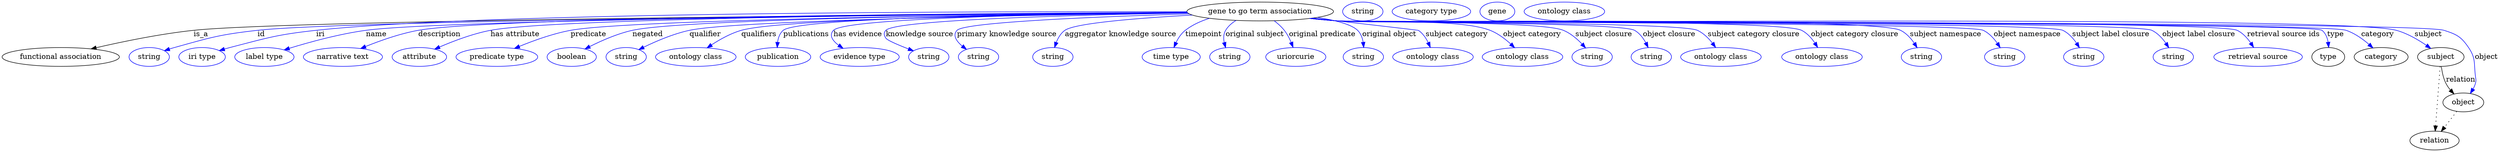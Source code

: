 digraph {
	graph [bb="0,0,4763.8,283"];
	node [label="\N"];
	"gene to go term association"	[height=0.5,
		label="gene to go term association",
		pos="2399.8,265",
		width=3.8816];
	"functional association"	[height=0.5,
		pos="111.79,178",
		width=3.1053];
	"gene to go term association" -> "functional association"	[label=is_a,
		lp="378.79,221.5",
		pos="e,169.62,193.48 2260.8,263.04 1832.7,259.89 551.62,248.91 364.79,229 301.35,222.24 230.14,207.51 179.47,195.78"];
	id	[color=blue,
		height=0.5,
		label=string,
		pos="279.79,178",
		width=1.0652];
	"gene to go term association" -> id	[color=blue,
		label=id,
		lp="493.79,221.5",
		pos="e,308.78,189.98 2260.8,262.95 1850.4,259.66 661.13,248.51 486.79,229 415.07,220.97 397.3,215.43 327.79,196 324.68,195.13 321.49,\
194.17 318.29,193.15",
		style=solid];
	iri	[color=blue,
		height=0.5,
		label="iri type",
		pos="380.79,178",
		width=1.2277];
	"gene to go term association" -> iri	[color=blue,
		label=iri,
		lp="605.79,221.5",
		pos="e,413.7,190.19 2260.1,264.52 1895.1,265.36 919.05,264.15 597.79,229 523.88,220.91 505.75,214.72 433.79,196 430.41,195.12 426.94,\
194.15 423.45,193.14",
		style=solid];
	name	[color=blue,
		height=0.5,
		label="label type",
		pos="499.79,178",
		width=1.5707];
	"gene to go term association" -> name	[color=blue,
		label=name,
		lp="712.79,221.5",
		pos="e,537.35,191.52 2260.8,263.01 1881.3,260.04 845.8,250.09 692.79,229 642.27,222.04 585.97,206.53 547.28,194.61",
		style=solid];
	description	[color=blue,
		height=0.5,
		label="narrative text",
		pos="649.79,178",
		width=2.0943];
	"gene to go term association" -> description	[color=blue,
		label=description,
		lp="833.29,221.5",
		pos="e,683.36,194.12 2260.3,263.47 1896.1,261.72 934.77,254.7 792.79,229 758.18,222.74 720.71,209.37 692.81,198.03",
		style=solid];
	"has attribute"	[color=blue,
		height=0.5,
		label=attribute,
		pos="794.79,178",
		width=1.4443];
	"gene to go term association" -> "has attribute"	[color=blue,
		label="has attribute",
		lp="977.79,221.5",
		pos="e,823.97,192.92 2260.6,263.28 1919.2,261.14 1058.9,253.38 930.79,229 896.79,222.53 860.04,208.57 833.33,197.04",
		style=solid];
	predicate	[color=blue,
		height=0.5,
		label="predicate type",
		pos="942.79,178",
		width=2.1665];
	"gene to go term association" -> predicate	[color=blue,
		label=predicate,
		lp="1117.8,221.5",
		pos="e,976.44,194.32 2261.1,262.77 1946.4,259.63 1196.9,250.02 1083.8,229 1049.9,222.7 1013.2,209.47 985.74,198.21",
		style=solid];
	negated	[color=blue,
		height=0.5,
		label=boolean,
		pos="1085.8,178",
		width=1.2999];
	"gene to go term association" -> negated	[color=blue,
		label=negated,
		lp="1229.8,221.5",
		pos="e,1110.9,193.24 2260.8,262.9 1967,260.16 1301.7,251.52 1200.8,229 1172.3,222.65 1142.2,209.27 1119.9,197.94",
		style=solid];
	qualifier	[color=blue,
		height=0.5,
		label=string,
		pos="1188.8,178",
		width=1.0652];
	"gene to go term association" -> qualifier	[color=blue,
		label=qualifier,
		lp="1339.8,221.5",
		pos="e,1213,192.05 2261.4,262.33 1988.6,258.62 1400.3,248.48 1309.8,229 1278.9,222.36 1245.9,208.21 1222.2,196.65",
		style=solid];
	qualifiers	[color=blue,
		height=0.5,
		label="ontology class",
		pos="1321.8,178",
		width=2.1304];
	"gene to go term association" -> qualifiers	[color=blue,
		label=qualifiers,
		lp="1442.3,221.5",
		pos="e,1343.3,195.38 2260.8,262.8 2007.3,260.07 1488.3,251.74 1408.8,229 1388.4,223.18 1367.8,211.62 1351.7,201.08",
		style=solid];
	publications	[color=blue,
		height=0.5,
		label=publication,
		pos="1478.8,178",
		width=1.7332];
	"gene to go term association" -> publications	[color=blue,
		label=publications,
		lp="1532.8,221.5",
		pos="e,1477.3,196.02 2260.4,263.13 2012.4,260.96 1517.6,253.56 1488.8,229 1482.2,223.37 1479.2,214.71 1478,206.17",
		style=solid];
	"has evidence"	[color=blue,
		height=0.5,
		label="evidence type",
		pos="1634.8,178",
		width=2.0943];
	"gene to go term association" -> "has evidence"	[color=blue,
		label="has evidence",
		lp="1631.3,221.5",
		pos="e,1603.4,194.37 2260.9,262.97 2034.3,260.6 1607.8,252.97 1584.8,229 1575.6,219.42 1583.1,209.02 1594.8,200.2",
		style=solid];
	"knowledge source"	[color=blue,
		height=0.5,
		label=string,
		pos="1766.8,178",
		width=1.0652];
	"gene to go term association" -> "knowledge source"	[color=blue,
		label="knowledge source",
		lp="1749.3,221.5",
		pos="e,1737.5,189.71 2261.7,262.08 2059.4,258.58 1704.3,249.53 1684.8,229 1680.2,224.17 1681.1,219.56 1684.8,214 1687.5,209.87 1708,201.11 \
1727.9,193.39",
		style=solid];
	"primary knowledge source"	[color=blue,
		height=0.5,
		label=string,
		pos="1861.8,178",
		width=1.0652];
	"gene to go term association" -> "primary knowledge source"	[color=blue,
		label="primary knowledge source",
		lp="1915.8,221.5",
		pos="e,1838.8,192.58 2264.3,260.44 2097.9,255.39 1835.8,244.95 1820.8,229 1811.8,219.44 1819.6,208.17 1830.7,198.76",
		style=solid];
	"aggregator knowledge source"	[color=blue,
		height=0.5,
		label=string,
		pos="2003.8,178",
		width=1.0652];
	"gene to go term association" -> "aggregator knowledge source"	[color=blue,
		label="aggregator knowledge source",
		lp="2133.3,221.5",
		pos="e,2007.1,196.22 2270.1,258.17 2170.5,252.63 2046.6,243.06 2026.8,229 2019,223.46 2013.8,214.59 2010.3,205.85",
		style=solid];
	timepoint	[color=blue,
		height=0.5,
		label="time type",
		pos="2229.8,178",
		width=1.5346];
	"gene to go term association" -> timepoint	[color=blue,
		label=timepoint,
		lp="2291.8,221.5",
		pos="e,2235,196.25 2302.8,251.94 2286.4,246.75 2270.2,239.39 2256.8,229 2249.1,223.04 2243.3,214.23 2239.1,205.66",
		style=solid];
	"original subject"	[color=blue,
		height=0.5,
		label=string,
		pos="2341.8,178",
		width=1.0652];
	"gene to go term association" -> "original subject"	[color=blue,
		label="original subject",
		lp="2389.8,221.5",
		pos="e,2333.8,195.83 2353.6,247.95 2345.7,243.1 2338.5,236.89 2333.8,229 2329.6,222.01 2329.5,213.51 2331.1,205.53",
		style=solid];
	"original predicate"	[color=blue,
		height=0.5,
		label=uriorcurie,
		pos="2467.8,178",
		width=1.5887];
	"gene to go term association" -> "original predicate"	[color=blue,
		label="original predicate",
		lp="2518.3,221.5",
		pos="e,2462.6,196.38 2426.6,247.16 2433.5,241.95 2440.4,235.78 2445.8,229 2451.2,222.12 2455.6,213.69 2459,205.72",
		style=solid];
	"original object"	[color=blue,
		height=0.5,
		label=string,
		pos="2596.8,178",
		width=1.0652];
	"gene to go term association" -> "original object"	[color=blue,
		label="original object",
		lp="2646.3,221.5",
		pos="e,2597.5,196.11 2508.9,253.71 2542.6,248.4 2573.9,240.52 2585.8,229 2591.9,223.08 2595,214.61 2596.4,206.32",
		style=solid];
	"subject category"	[color=blue,
		height=0.5,
		label="ontology class",
		pos="2729.8,178",
		width=2.1304];
	"gene to go term association" -> "subject category"	[color=blue,
		label="subject category",
		lp="2775.3,221.5",
		pos="e,2724.7,196.22 2500.5,252.46 2588.1,242.4 2701.3,229.36 2701.8,229 2710.2,223.41 2716.3,214.41 2720.7,205.57",
		style=solid];
	"object category"	[color=blue,
		height=0.5,
		label="ontology class",
		pos="2900.8,178",
		width=2.1304];
	"gene to go term association" -> "object category"	[color=blue,
		label="object category",
		lp="2919.3,221.5",
		pos="e,2885.7,195.69 2497.5,252.12 2514.6,250.25 2532.2,248.46 2548.8,247 2613.1,241.34 2778.6,252.37 2838.8,229 2853.5,223.28 2867.5,\
212.71 2878.4,202.75",
		style=solid];
	"subject closure"	[color=blue,
		height=0.5,
		label=string,
		pos="3033.8,178",
		width=1.0652];
	"gene to go term association" -> "subject closure"	[color=blue,
		label="subject closure",
		lp="3056.3,221.5",
		pos="e,3021.3,195.28 2496.3,251.97 2513.7,250.08 2531.8,248.32 2548.8,247 2596.5,243.29 2934.6,247.17 2978.8,229 2992.5,223.37 3005,212.74 \
3014.5,202.73",
		style=solid];
	"object closure"	[color=blue,
		height=0.5,
		label=string,
		pos="3146.8,178",
		width=1.0652];
	"gene to go term association" -> "object closure"	[color=blue,
		label="object closure",
		lp="3180.8,221.5",
		pos="e,3140.8,196.1 2495.9,251.87 2513.4,249.98 2531.7,248.25 2548.8,247 2580.2,244.71 3087.4,244.54 3114.8,229 3124.2,223.65 3131.3,\
214.28 3136.3,205.09",
		style=solid];
	"subject category closure"	[color=blue,
		height=0.5,
		label="ontology class",
		pos="3279.8,178",
		width=2.1304];
	"gene to go term association" -> "subject category closure"	[color=blue,
		label="subject category closure",
		lp="3342.3,221.5",
		pos="e,3269.6,196.28 2495.5,251.83 2513.2,249.94 2531.5,248.21 2548.8,247 2586.8,244.34 3200.2,244.97 3234.8,229 3246.3,223.7 3256.1,\
213.94 3263.6,204.44",
		style=solid];
	"object category closure"	[color=blue,
		height=0.5,
		label="ontology class",
		pos="3472.8,178",
		width=2.1304];
	"gene to go term association" -> "object category closure"	[color=blue,
		label="object category closure",
		lp="3535.3,221.5",
		pos="e,3464.5,196.24 2495.1,251.79 2512.9,249.89 2531.4,248.17 2548.8,247 2597.9,243.71 3389.8,251.02 3433.8,229 3444.2,223.77 3452.7,\
214.29 3459.1,204.97",
		style=solid];
	"subject namespace"	[color=blue,
		height=0.5,
		label=string,
		pos="3662.8,178",
		width=1.0652];
	"gene to go term association" -> "subject namespace"	[color=blue,
		label="subject namespace",
		lp="3708.8,221.5",
		pos="e,3654.5,195.78 2495.1,251.74 2512.9,249.84 2531.4,248.14 2548.8,247 2608.3,243.11 3569.2,255.3 3622.8,229 3633.6,223.67 3642.5,\
213.85 3649.1,204.32",
		style=solid];
	"object namespace"	[color=blue,
		height=0.5,
		label=string,
		pos="3821.8,178",
		width=1.0652];
	"gene to go term association" -> "object namespace"	[color=blue,
		label="object namespace",
		lp="3864.8,221.5",
		pos="e,3813.2,195.8 2494.6,251.75 2512.6,249.84 2531.3,248.13 2548.8,247 2582.9,244.81 3750,243.87 3780.8,229 3791.8,223.7 3800.8,213.88 \
3807.6,204.34",
		style=solid];
	"subject label closure"	[color=blue,
		height=0.5,
		label=string,
		pos="3972.8,178",
		width=1.0652];
	"gene to go term association" -> "subject label closure"	[color=blue,
		label="subject label closure",
		lp="4024.8,221.5",
		pos="e,3964.5,195.79 2494.6,251.73 2512.6,249.82 2531.3,248.11 2548.8,247 2587.2,244.57 3898.2,245.88 3932.8,229 3943.6,223.69 3952.5,\
213.88 3959.1,204.34",
		style=solid];
	"object label closure"	[color=blue,
		height=0.5,
		label=string,
		pos="4143.8,178",
		width=1.0652];
	"gene to go term association" -> "object label closure"	[color=blue,
		label="object label closure",
		lp="4192.3,221.5",
		pos="e,4135.2,195.81 2494.6,251.71 2512.6,249.8 2531.3,248.1 2548.8,247 2591.9,244.3 4063.9,247.69 4102.8,229 4113.8,223.72 4122.8,213.9 \
4129.6,204.36",
		style=solid];
	"retrieval source ids"	[color=blue,
		height=0.5,
		label="retrieval source",
		pos="4305.8,178",
		width=2.347];
	"gene to go term association" -> "retrieval source ids"	[color=blue,
		label="retrieval source ids",
		lp="4354.3,221.5",
		pos="e,4297.2,196.3 2494.6,251.69 2512.6,249.79 2531.2,248.09 2548.8,247 2596.4,244.04 4222.9,249.89 4265.8,229 4276.5,223.78 4285.3,\
214.17 4291.8,204.75",
		style=solid];
	type	[height=0.5,
		pos="4439.8,178",
		width=0.86659];
	"gene to go term association" -> type	[color=blue,
		label=type,
		lp="4453.8,221.5",
		pos="e,4440.6,196.19 2494.2,251.72 2512.3,249.8 2531.1,248.09 2548.8,247 2574.8,245.39 4407.4,245.26 4427.8,229 4434.6,223.54 4438,214.93 \
4439.5,206.37",
		style=solid];
	category	[height=0.5,
		pos="4540.8,178",
		width=1.4263];
	"gene to go term association" -> category	[color=blue,
		label=category,
		lp="4534.3,221.5",
		pos="e,4525.2,195.26 2494.2,251.72 2512.3,249.8 2531.1,248.09 2548.8,247 2602.2,243.71 4423.1,246.09 4473.8,229 4490,223.54 4505.5,212.51 \
4517.5,202.2",
		style=solid];
	subject	[height=0.5,
		pos="4654.8,178",
		width=1.2277];
	"gene to go term association" -> subject	[color=blue,
		label=subject,
		lp="4630.8,221.5",
		pos="e,4635.5,194.33 2494.2,251.71 2512.3,249.79 2531.1,248.08 2548.8,247 2660.9,240.13 4461.6,258.98 4569.8,229 4590.5,223.25 4611.4,\
211.09 4627.3,200.2",
		style=solid];
	object	[height=0.5,
		pos="4697.8,91",
		width=1.0832];
	"gene to go term association" -> object	[color=blue,
		label=object,
		lp="4741.8,178",
		pos="e,4711.2,108.09 2494.2,251.71 2512.3,249.79 2531.1,248.08 2548.8,247 2607.3,243.42 4604.9,246.92 4660.8,229 4685.1,221.21 4693.4,\
217.1 4707.8,196 4721.7,175.59 4717.9,166.51 4720.8,142 4721.6,135.38 4722.7,133.39 4720.8,127 4719.8,123.55 4718.3,120.13 4716.5,\
116.85",
		style=solid];
	association_type	[color=blue,
		height=0.5,
		label=string,
		pos="2595.8,265",
		width=1.0652];
	association_category	[color=blue,
		height=0.5,
		label="category type",
		pos="2726.8,265",
		width=2.0762];
	subject -> object	[label=relation,
		lp="4692.8,134.5",
		pos="e,4679.9,107.23 4655.9,159.55 4657.1,149.57 4659.6,137.07 4664.8,127 4667,122.68 4669.9,118.52 4673.1,114.66"];
	relation	[height=0.5,
		pos="4642.8,18",
		width=1.2999];
	subject -> relation	[pos="e,4644.1,36.188 4653.5,159.79 4651.4,132.48 4647.3,78.994 4644.9,46.38",
		style=dotted];
	"gene to go term association_subject"	[color=blue,
		height=0.5,
		label=gene,
		pos="2852.8,265",
		width=0.92075];
	object -> relation	[pos="e,4655.6,35.54 4685.3,73.889 4678.4,64.939 4669.6,53.617 4661.8,43.584",
		style=dotted];
	"gene to go term association_object"	[color=blue,
		height=0.5,
		label="ontology class",
		pos="2980.8,265",
		width=2.1304];
}
